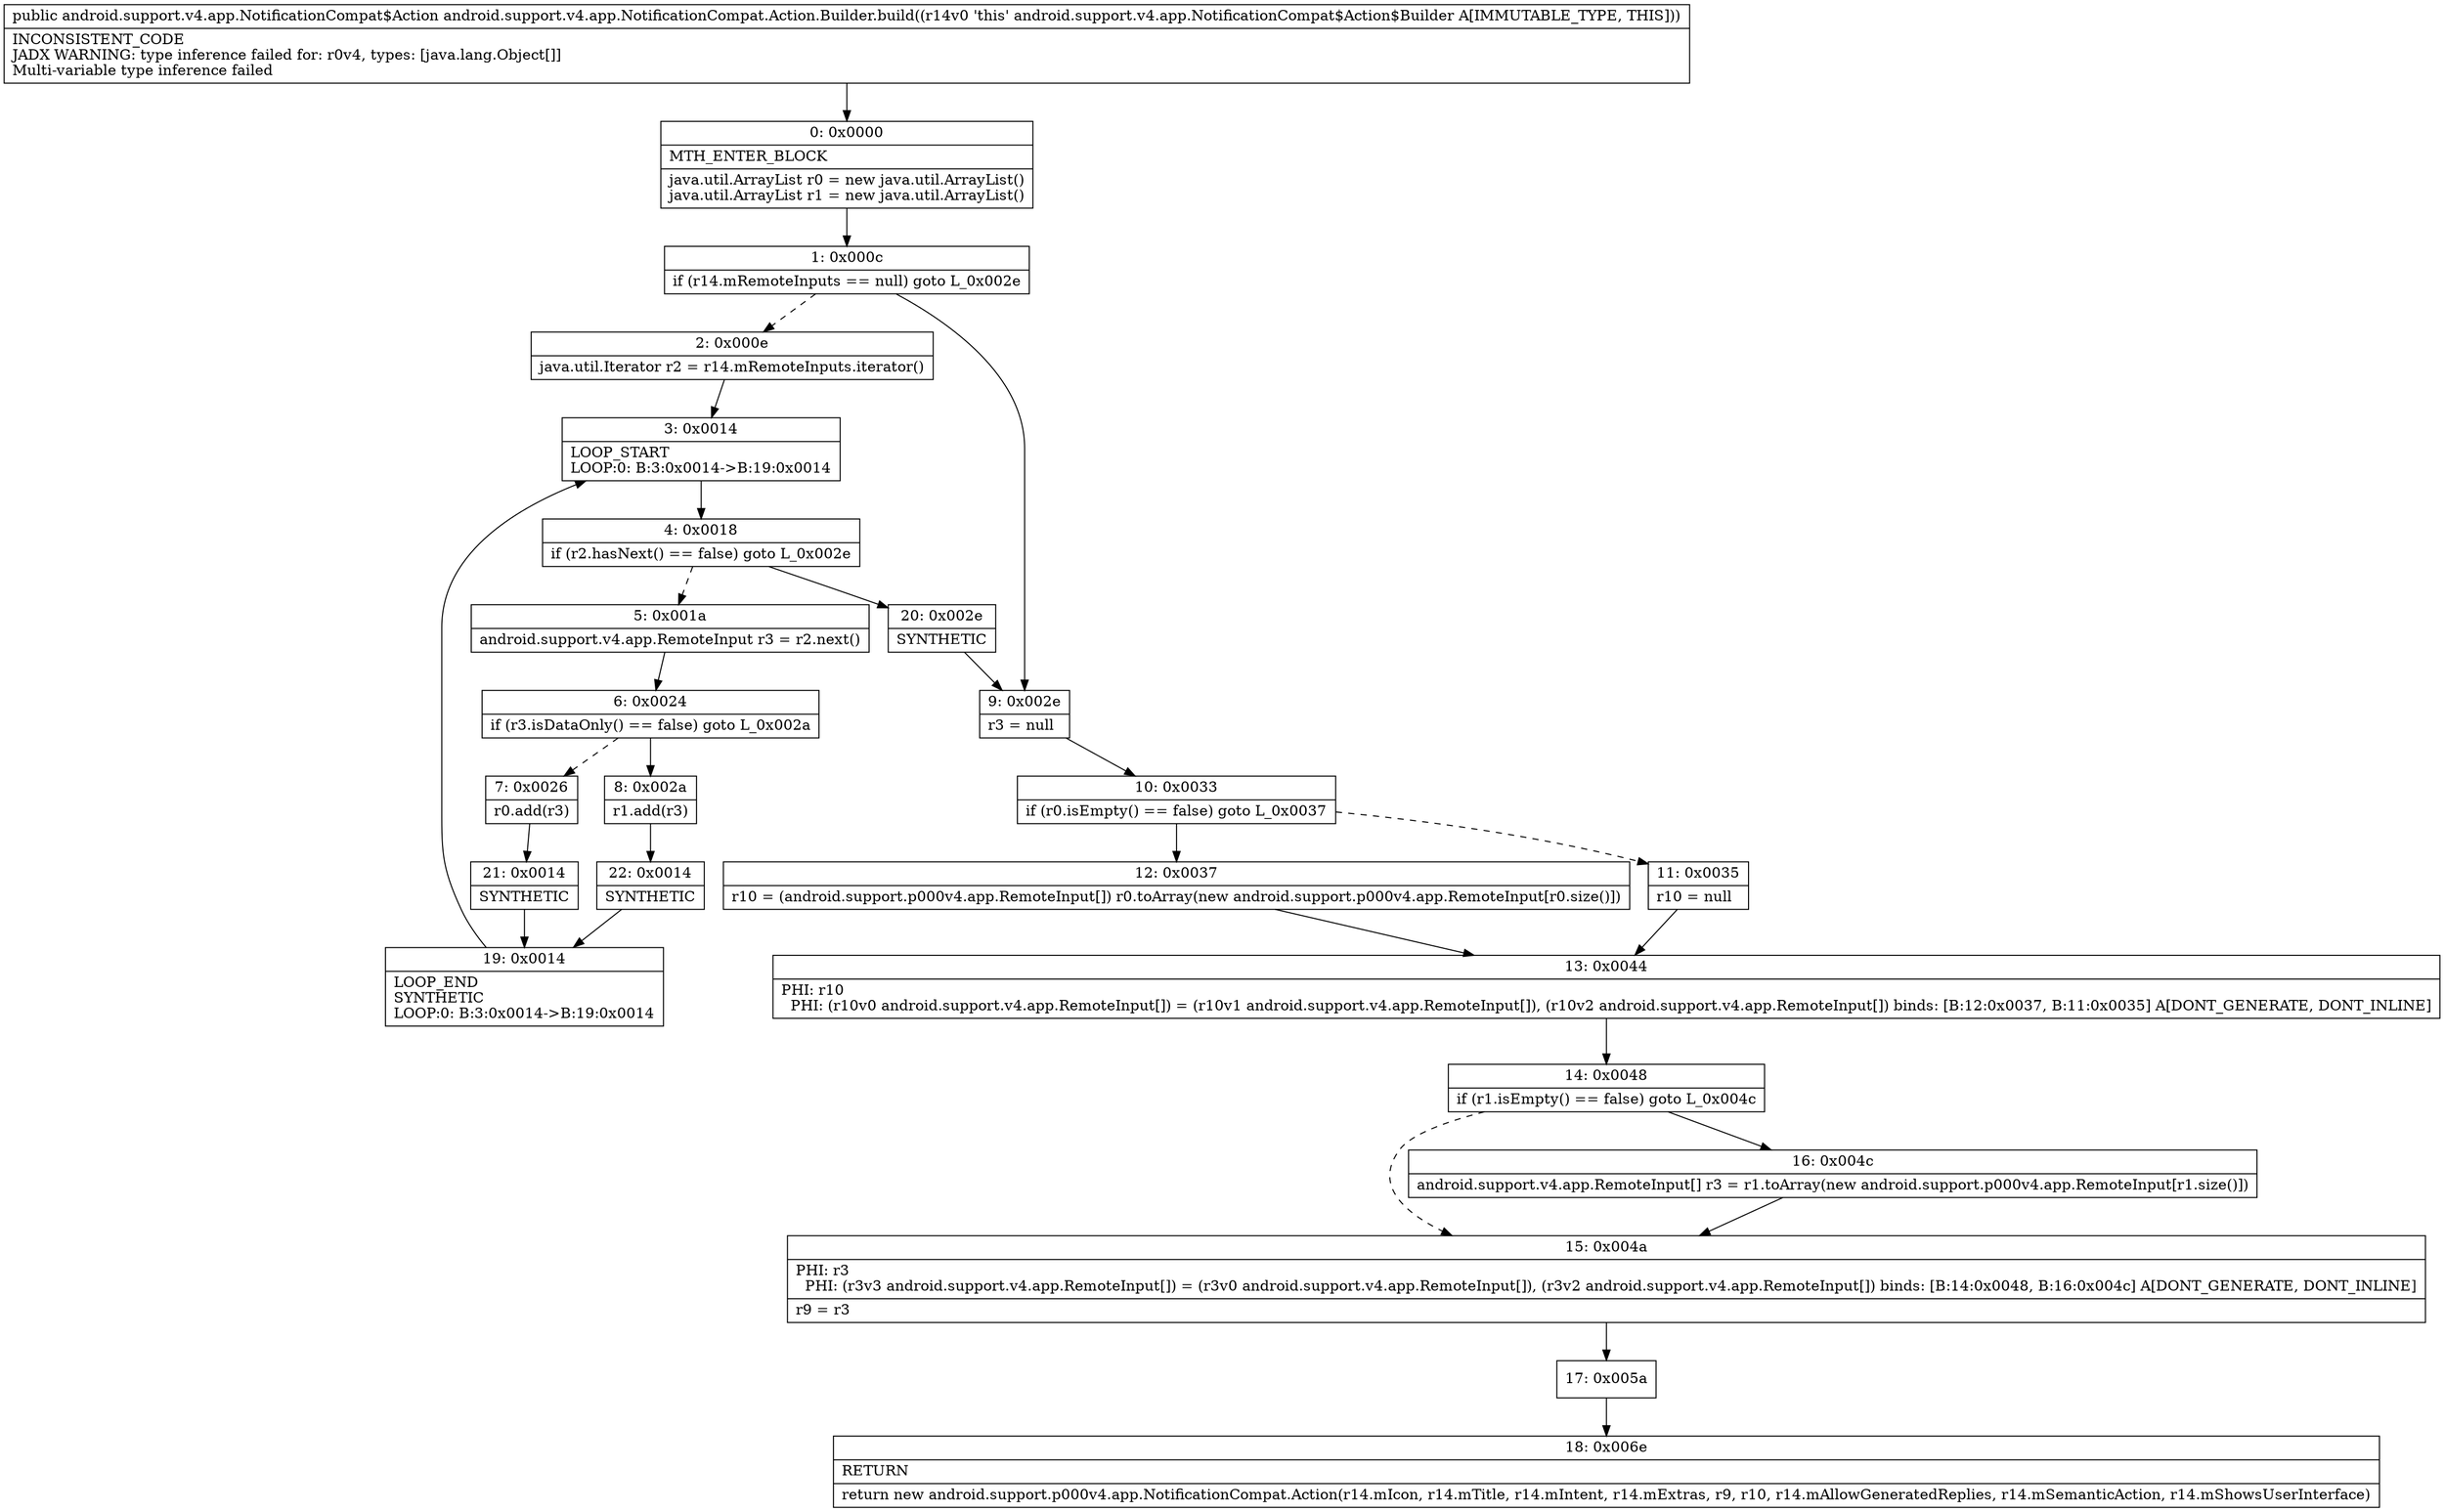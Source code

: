digraph "CFG forandroid.support.v4.app.NotificationCompat.Action.Builder.build()Landroid\/support\/v4\/app\/NotificationCompat$Action;" {
Node_0 [shape=record,label="{0\:\ 0x0000|MTH_ENTER_BLOCK\l|java.util.ArrayList r0 = new java.util.ArrayList()\ljava.util.ArrayList r1 = new java.util.ArrayList()\l}"];
Node_1 [shape=record,label="{1\:\ 0x000c|if (r14.mRemoteInputs == null) goto L_0x002e\l}"];
Node_2 [shape=record,label="{2\:\ 0x000e|java.util.Iterator r2 = r14.mRemoteInputs.iterator()\l}"];
Node_3 [shape=record,label="{3\:\ 0x0014|LOOP_START\lLOOP:0: B:3:0x0014\-\>B:19:0x0014\l}"];
Node_4 [shape=record,label="{4\:\ 0x0018|if (r2.hasNext() == false) goto L_0x002e\l}"];
Node_5 [shape=record,label="{5\:\ 0x001a|android.support.v4.app.RemoteInput r3 = r2.next()\l}"];
Node_6 [shape=record,label="{6\:\ 0x0024|if (r3.isDataOnly() == false) goto L_0x002a\l}"];
Node_7 [shape=record,label="{7\:\ 0x0026|r0.add(r3)\l}"];
Node_8 [shape=record,label="{8\:\ 0x002a|r1.add(r3)\l}"];
Node_9 [shape=record,label="{9\:\ 0x002e|r3 = null\l}"];
Node_10 [shape=record,label="{10\:\ 0x0033|if (r0.isEmpty() == false) goto L_0x0037\l}"];
Node_11 [shape=record,label="{11\:\ 0x0035|r10 = null\l}"];
Node_12 [shape=record,label="{12\:\ 0x0037|r10 = (android.support.p000v4.app.RemoteInput[]) r0.toArray(new android.support.p000v4.app.RemoteInput[r0.size()])\l}"];
Node_13 [shape=record,label="{13\:\ 0x0044|PHI: r10 \l  PHI: (r10v0 android.support.v4.app.RemoteInput[]) = (r10v1 android.support.v4.app.RemoteInput[]), (r10v2 android.support.v4.app.RemoteInput[]) binds: [B:12:0x0037, B:11:0x0035] A[DONT_GENERATE, DONT_INLINE]\l}"];
Node_14 [shape=record,label="{14\:\ 0x0048|if (r1.isEmpty() == false) goto L_0x004c\l}"];
Node_15 [shape=record,label="{15\:\ 0x004a|PHI: r3 \l  PHI: (r3v3 android.support.v4.app.RemoteInput[]) = (r3v0 android.support.v4.app.RemoteInput[]), (r3v2 android.support.v4.app.RemoteInput[]) binds: [B:14:0x0048, B:16:0x004c] A[DONT_GENERATE, DONT_INLINE]\l|r9 = r3\l}"];
Node_16 [shape=record,label="{16\:\ 0x004c|android.support.v4.app.RemoteInput[] r3 = r1.toArray(new android.support.p000v4.app.RemoteInput[r1.size()])\l}"];
Node_17 [shape=record,label="{17\:\ 0x005a}"];
Node_18 [shape=record,label="{18\:\ 0x006e|RETURN\l|return new android.support.p000v4.app.NotificationCompat.Action(r14.mIcon, r14.mTitle, r14.mIntent, r14.mExtras, r9, r10, r14.mAllowGeneratedReplies, r14.mSemanticAction, r14.mShowsUserInterface)\l}"];
Node_19 [shape=record,label="{19\:\ 0x0014|LOOP_END\lSYNTHETIC\lLOOP:0: B:3:0x0014\-\>B:19:0x0014\l}"];
Node_20 [shape=record,label="{20\:\ 0x002e|SYNTHETIC\l}"];
Node_21 [shape=record,label="{21\:\ 0x0014|SYNTHETIC\l}"];
Node_22 [shape=record,label="{22\:\ 0x0014|SYNTHETIC\l}"];
MethodNode[shape=record,label="{public android.support.v4.app.NotificationCompat$Action android.support.v4.app.NotificationCompat.Action.Builder.build((r14v0 'this' android.support.v4.app.NotificationCompat$Action$Builder A[IMMUTABLE_TYPE, THIS]))  | INCONSISTENT_CODE\lJADX WARNING: type inference failed for: r0v4, types: [java.lang.Object[]]\lMulti\-variable type inference failed\l}"];
MethodNode -> Node_0;
Node_0 -> Node_1;
Node_1 -> Node_2[style=dashed];
Node_1 -> Node_9;
Node_2 -> Node_3;
Node_3 -> Node_4;
Node_4 -> Node_5[style=dashed];
Node_4 -> Node_20;
Node_5 -> Node_6;
Node_6 -> Node_7[style=dashed];
Node_6 -> Node_8;
Node_7 -> Node_21;
Node_8 -> Node_22;
Node_9 -> Node_10;
Node_10 -> Node_11[style=dashed];
Node_10 -> Node_12;
Node_11 -> Node_13;
Node_12 -> Node_13;
Node_13 -> Node_14;
Node_14 -> Node_15[style=dashed];
Node_14 -> Node_16;
Node_15 -> Node_17;
Node_16 -> Node_15;
Node_17 -> Node_18;
Node_19 -> Node_3;
Node_20 -> Node_9;
Node_21 -> Node_19;
Node_22 -> Node_19;
}


